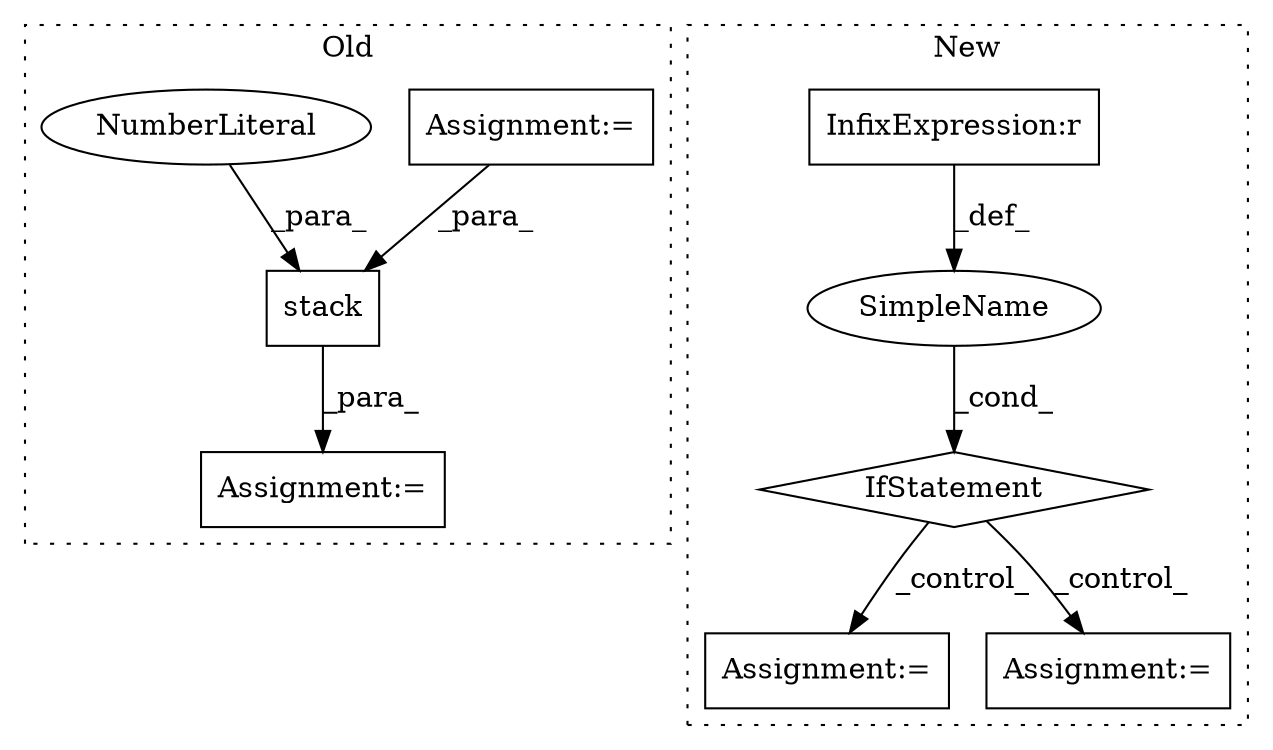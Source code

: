 digraph G {
subgraph cluster0 {
1 [label="stack" a="32" s="9203,9340" l="17,1" shape="box"];
5 [label="Assignment:=" a="7" s="9194" l="1" shape="box"];
7 [label="Assignment:=" a="7" s="9300" l="36" shape="box"];
8 [label="NumberLiteral" a="34" s="9339" l="1" shape="ellipse"];
label = "Old";
style="dotted";
}
subgraph cluster1 {
2 [label="IfStatement" a="25" s="9171,9190" l="4,2" shape="diamond"];
3 [label="Assignment:=" a="7" s="9237" l="1" shape="box"];
4 [label="SimpleName" a="42" s="" l="" shape="ellipse"];
6 [label="InfixExpression:r" a="27" s="9182" l="4" shape="box"];
9 [label="Assignment:=" a="7" s="9205" l="1" shape="box"];
label = "New";
style="dotted";
}
1 -> 5 [label="_para_"];
2 -> 3 [label="_control_"];
2 -> 9 [label="_control_"];
4 -> 2 [label="_cond_"];
6 -> 4 [label="_def_"];
7 -> 1 [label="_para_"];
8 -> 1 [label="_para_"];
}